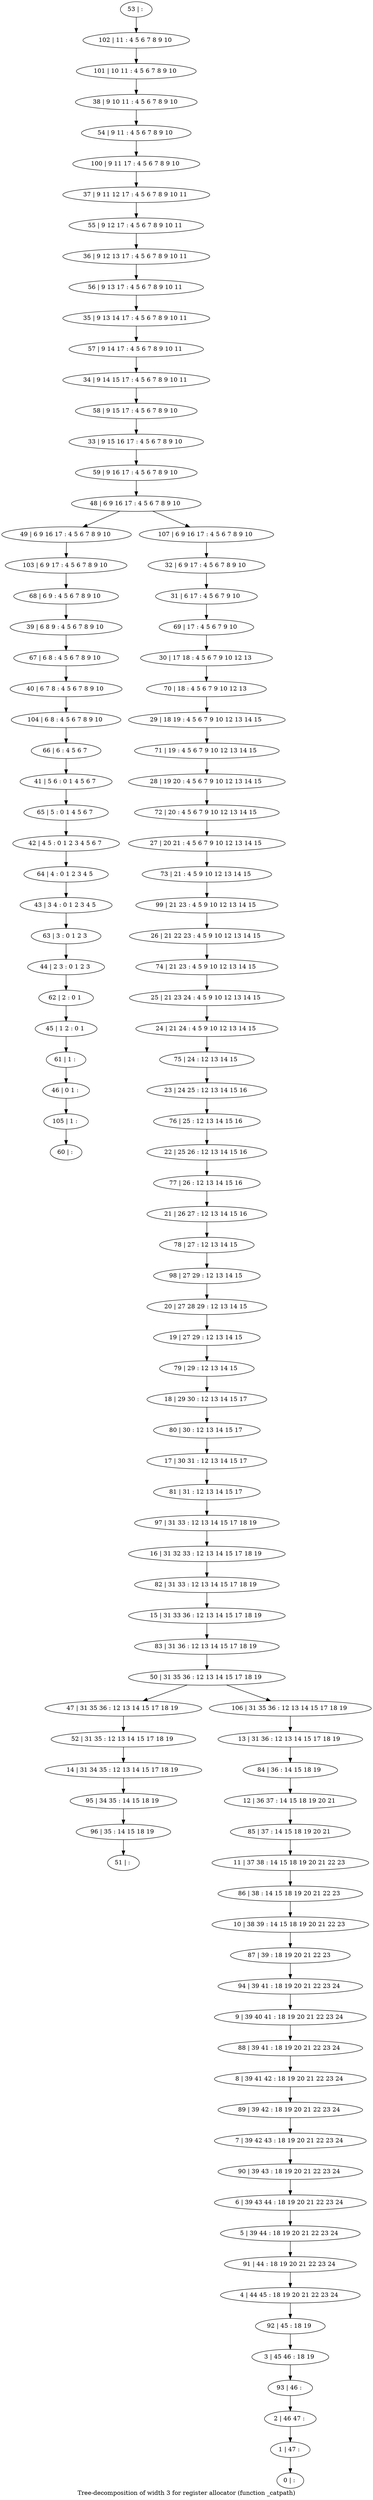 digraph G {
graph [label="Tree-decomposition of width 3 for register allocator (function _catpath)"]
0[label="0 | : "];
1[label="1 | 47 : "];
2[label="2 | 46 47 : "];
3[label="3 | 45 46 : 18 19 "];
4[label="4 | 44 45 : 18 19 20 21 22 23 24 "];
5[label="5 | 39 44 : 18 19 20 21 22 23 24 "];
6[label="6 | 39 43 44 : 18 19 20 21 22 23 24 "];
7[label="7 | 39 42 43 : 18 19 20 21 22 23 24 "];
8[label="8 | 39 41 42 : 18 19 20 21 22 23 24 "];
9[label="9 | 39 40 41 : 18 19 20 21 22 23 24 "];
10[label="10 | 38 39 : 14 15 18 19 20 21 22 23 "];
11[label="11 | 37 38 : 14 15 18 19 20 21 22 23 "];
12[label="12 | 36 37 : 14 15 18 19 20 21 "];
13[label="13 | 31 36 : 12 13 14 15 17 18 19 "];
14[label="14 | 31 34 35 : 12 13 14 15 17 18 19 "];
15[label="15 | 31 33 36 : 12 13 14 15 17 18 19 "];
16[label="16 | 31 32 33 : 12 13 14 15 17 18 19 "];
17[label="17 | 30 31 : 12 13 14 15 17 "];
18[label="18 | 29 30 : 12 13 14 15 17 "];
19[label="19 | 27 29 : 12 13 14 15 "];
20[label="20 | 27 28 29 : 12 13 14 15 "];
21[label="21 | 26 27 : 12 13 14 15 16 "];
22[label="22 | 25 26 : 12 13 14 15 16 "];
23[label="23 | 24 25 : 12 13 14 15 16 "];
24[label="24 | 21 24 : 4 5 9 10 12 13 14 15 "];
25[label="25 | 21 23 24 : 4 5 9 10 12 13 14 15 "];
26[label="26 | 21 22 23 : 4 5 9 10 12 13 14 15 "];
27[label="27 | 20 21 : 4 5 6 7 9 10 12 13 14 15 "];
28[label="28 | 19 20 : 4 5 6 7 9 10 12 13 14 15 "];
29[label="29 | 18 19 : 4 5 6 7 9 10 12 13 14 15 "];
30[label="30 | 17 18 : 4 5 6 7 9 10 12 13 "];
31[label="31 | 6 17 : 4 5 6 7 9 10 "];
32[label="32 | 6 9 17 : 4 5 6 7 8 9 10 "];
33[label="33 | 9 15 16 17 : 4 5 6 7 8 9 10 "];
34[label="34 | 9 14 15 17 : 4 5 6 7 8 9 10 11 "];
35[label="35 | 9 13 14 17 : 4 5 6 7 8 9 10 11 "];
36[label="36 | 9 12 13 17 : 4 5 6 7 8 9 10 11 "];
37[label="37 | 9 11 12 17 : 4 5 6 7 8 9 10 11 "];
38[label="38 | 9 10 11 : 4 5 6 7 8 9 10 "];
39[label="39 | 6 8 9 : 4 5 6 7 8 9 10 "];
40[label="40 | 6 7 8 : 4 5 6 7 8 9 10 "];
41[label="41 | 5 6 : 0 1 4 5 6 7 "];
42[label="42 | 4 5 : 0 1 2 3 4 5 6 7 "];
43[label="43 | 3 4 : 0 1 2 3 4 5 "];
44[label="44 | 2 3 : 0 1 2 3 "];
45[label="45 | 1 2 : 0 1 "];
46[label="46 | 0 1 : "];
47[label="47 | 31 35 36 : 12 13 14 15 17 18 19 "];
48[label="48 | 6 9 16 17 : 4 5 6 7 8 9 10 "];
49[label="49 | 6 9 16 17 : 4 5 6 7 8 9 10 "];
50[label="50 | 31 35 36 : 12 13 14 15 17 18 19 "];
51[label="51 | : "];
52[label="52 | 31 35 : 12 13 14 15 17 18 19 "];
53[label="53 | : "];
54[label="54 | 9 11 : 4 5 6 7 8 9 10 "];
55[label="55 | 9 12 17 : 4 5 6 7 8 9 10 11 "];
56[label="56 | 9 13 17 : 4 5 6 7 8 9 10 11 "];
57[label="57 | 9 14 17 : 4 5 6 7 8 9 10 11 "];
58[label="58 | 9 15 17 : 4 5 6 7 8 9 10 "];
59[label="59 | 9 16 17 : 4 5 6 7 8 9 10 "];
60[label="60 | : "];
61[label="61 | 1 : "];
62[label="62 | 2 : 0 1 "];
63[label="63 | 3 : 0 1 2 3 "];
64[label="64 | 4 : 0 1 2 3 4 5 "];
65[label="65 | 5 : 0 1 4 5 6 7 "];
66[label="66 | 6 : 4 5 6 7 "];
67[label="67 | 6 8 : 4 5 6 7 8 9 10 "];
68[label="68 | 6 9 : 4 5 6 7 8 9 10 "];
69[label="69 | 17 : 4 5 6 7 9 10 "];
70[label="70 | 18 : 4 5 6 7 9 10 12 13 "];
71[label="71 | 19 : 4 5 6 7 9 10 12 13 14 15 "];
72[label="72 | 20 : 4 5 6 7 9 10 12 13 14 15 "];
73[label="73 | 21 : 4 5 9 10 12 13 14 15 "];
74[label="74 | 21 23 : 4 5 9 10 12 13 14 15 "];
75[label="75 | 24 : 12 13 14 15 "];
76[label="76 | 25 : 12 13 14 15 16 "];
77[label="77 | 26 : 12 13 14 15 16 "];
78[label="78 | 27 : 12 13 14 15 "];
79[label="79 | 29 : 12 13 14 15 "];
80[label="80 | 30 : 12 13 14 15 17 "];
81[label="81 | 31 : 12 13 14 15 17 "];
82[label="82 | 31 33 : 12 13 14 15 17 18 19 "];
83[label="83 | 31 36 : 12 13 14 15 17 18 19 "];
84[label="84 | 36 : 14 15 18 19 "];
85[label="85 | 37 : 14 15 18 19 20 21 "];
86[label="86 | 38 : 14 15 18 19 20 21 22 23 "];
87[label="87 | 39 : 18 19 20 21 22 23 "];
88[label="88 | 39 41 : 18 19 20 21 22 23 24 "];
89[label="89 | 39 42 : 18 19 20 21 22 23 24 "];
90[label="90 | 39 43 : 18 19 20 21 22 23 24 "];
91[label="91 | 44 : 18 19 20 21 22 23 24 "];
92[label="92 | 45 : 18 19 "];
93[label="93 | 46 : "];
94[label="94 | 39 41 : 18 19 20 21 22 23 24 "];
95[label="95 | 34 35 : 14 15 18 19 "];
96[label="96 | 35 : 14 15 18 19 "];
97[label="97 | 31 33 : 12 13 14 15 17 18 19 "];
98[label="98 | 27 29 : 12 13 14 15 "];
99[label="99 | 21 23 : 4 5 9 10 12 13 14 15 "];
100[label="100 | 9 11 17 : 4 5 6 7 8 9 10 "];
101[label="101 | 10 11 : 4 5 6 7 8 9 10 "];
102[label="102 | 11 : 4 5 6 7 8 9 10 "];
103[label="103 | 6 9 17 : 4 5 6 7 8 9 10 "];
104[label="104 | 6 8 : 4 5 6 7 8 9 10 "];
105[label="105 | 1 : "];
106[label="106 | 31 35 36 : 12 13 14 15 17 18 19 "];
107[label="107 | 6 9 16 17 : 4 5 6 7 8 9 10 "];
52->14 ;
47->52 ;
61->46 ;
45->61 ;
62->45 ;
44->62 ;
63->44 ;
43->63 ;
64->43 ;
42->64 ;
65->42 ;
41->65 ;
66->41 ;
67->40 ;
39->67 ;
68->39 ;
14->95 ;
96->51 ;
95->96 ;
103->68 ;
49->103 ;
104->66 ;
40->104 ;
105->60 ;
46->105 ;
53->102 ;
102->101 ;
101->38 ;
38->54 ;
54->100 ;
100->37 ;
37->55 ;
55->36 ;
36->56 ;
56->35 ;
35->57 ;
57->34 ;
34->58 ;
58->33 ;
33->59 ;
59->48 ;
32->31 ;
31->69 ;
69->30 ;
30->70 ;
70->29 ;
29->71 ;
71->28 ;
28->72 ;
72->27 ;
27->73 ;
73->99 ;
99->26 ;
26->74 ;
74->25 ;
25->24 ;
24->75 ;
75->23 ;
23->76 ;
76->22 ;
22->77 ;
77->21 ;
21->78 ;
78->98 ;
98->20 ;
20->19 ;
19->79 ;
79->18 ;
18->80 ;
80->17 ;
17->81 ;
81->97 ;
97->16 ;
16->82 ;
82->15 ;
15->83 ;
83->50 ;
13->84 ;
84->12 ;
12->85 ;
85->11 ;
11->86 ;
86->10 ;
10->87 ;
87->94 ;
94->9 ;
9->88 ;
88->8 ;
8->89 ;
89->7 ;
7->90 ;
90->6 ;
6->5 ;
5->91 ;
91->4 ;
4->92 ;
92->3 ;
3->93 ;
93->2 ;
2->1 ;
1->0 ;
106->13 ;
107->32 ;
50->47 ;
50->106 ;
48->49 ;
48->107 ;
}
